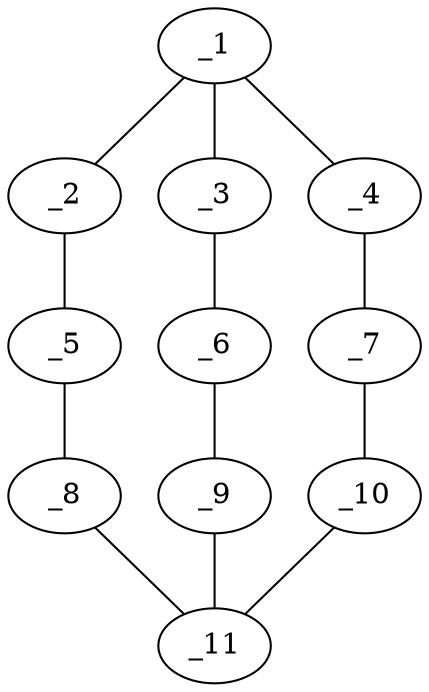 graph molid5220 {
	_1	 [charge=0,
		chem=9,
		symbol="B  ",
		x="4.4487",
		y="-0.644"];
	_2	 [charge=0,
		chem=2,
		symbol="O  ",
		x="2.9135",
		y="-1.8872"];
	_1 -- _2	 [valence=1];
	_3	 [charge=0,
		chem=2,
		symbol="O  ",
		x="3.2278",
		y="0.9736"];
	_1 -- _3	 [valence=1];
	_4	 [charge=0,
		chem=2,
		symbol="O  ",
		x="6.1534",
		y="-1.6887"];
	_1 -- _4	 [valence=1];
	_5	 [charge=0,
		chem=1,
		symbol="C  ",
		x=2,
		y="-1.4804"];
	_2 -- _5	 [valence=1];
	_6	 [charge=0,
		chem=1,
		symbol="C  ",
		x="3.6345",
		y="1.8872"];
	_3 -- _6	 [valence=1];
	_7	 [charge=0,
		chem=1,
		symbol="C  ",
		x="6.9305",
		y="-1.0594"];
	_4 -- _7	 [valence=1];
	_8	 [charge=0,
		chem=1,
		symbol="C  ",
		x="2.1045",
		y="-0.4859"];
	_5 -- _8	 [valence=1];
	_9	 [charge=0,
		chem=1,
		symbol="C  ",
		x="4.629",
		y="1.7827"];
	_6 -- _9	 [valence=1];
	_10	 [charge=0,
		chem=1,
		symbol="C  ",
		x="6.5722",
		y="-0.1258"];
	_7 -- _10	 [valence=1];
	_11	 [charge=0,
		chem=4,
		symbol="N  ",
		x="4.7075",
		y="0.3219"];
	_8 -- _11	 [valence=1];
	_9 -- _11	 [valence=1];
	_10 -- _11	 [valence=1];
}
